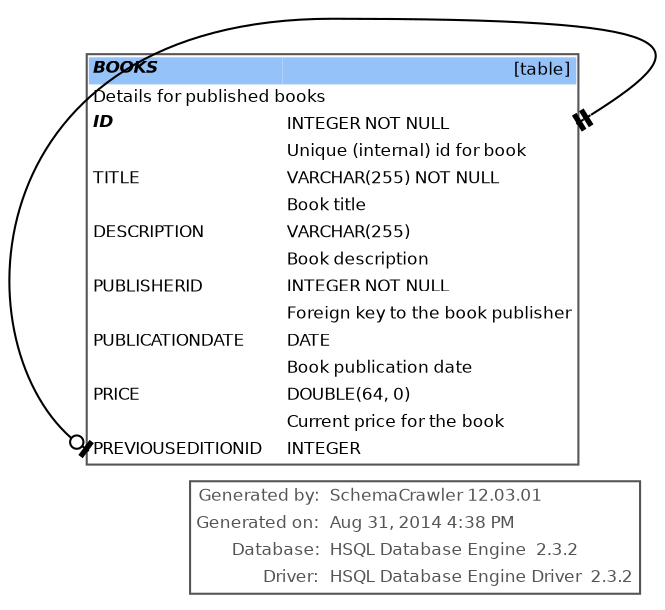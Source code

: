 digraph "SchemaCrawler_Diagram" {

  graph [
    nodesep="0.18"
    ranksep="0.46"
    rankdir="RL"
    fontname="Helvetica"
    fontsize="8"
  ];
  
  node [
    fontname="Helvetica"
    fontsize="8"
    shape="plaintext"
  ];
  
  edge [
    fontname="Helvetica"
    fontsize="8"  
    arrowsize="0.8"
  ];


  graph [fontcolor="#555555", 
    label=<
<table color="#555555" border="1" cellborder="0" cellspacing="0">
	<tr>
		<td align='right'>Generated by:</td>
		<td align='left'>SchemaCrawler 12.03.01</td>
	</tr>
	<tr>
		<td align='right'>Generated on:</td>
		<td align='left'>Aug 31, 2014 4:38 PM</td>
	</tr>
	<tr>
		<td align='right'>Database:</td>
		<td align='left'>HSQL Database Engine  2.3.2</td>
	</tr>
	<tr>
		<td align='right'>Driver:</td>
		<td align='left'>HSQL Database Engine Driver  2.3.2</td>
	</tr>
      </table>    >
    labeljust=r
    labelloc=b
  ];

  /* PUBLIC.BOOKS.BOOKS -=-=-=-=-=-=-=-=-=-=-=-=-=- */
  "books_afd2ba21" [
    label=<
      <table border="1" cellborder="0" cellpadding="2" cellspacing="0" bgcolor="white" color="#555555">
	<tr>
		<td colspan='2' bgcolor='#96C2FA' align='left'><b><i>BOOKS</i></b></td>
		<td bgcolor='#96C2FA' align='right'>[table]</td>
	</tr>
	<tr>
		<td colspan='3' align='left'>Details for published books</td>
	</tr>
	<tr>
		<td port='id_bb8abc08.start' align='left'><b><i>ID</i></b></td>
		<td align='left'> </td>
		<td port='id_bb8abc08.end' align='left'>INTEGER NOT NULL</td>
	</tr>
	<tr>
		<td align='left'></td>
		<td align='left'> </td>
		<td align='left'>Unique (internal) id for book</td>
	</tr>
	<tr>
		<td port='title_764df42b.start' align='left'>TITLE</td>
		<td align='left'> </td>
		<td port='title_764df42b.end' align='left'>VARCHAR(255) NOT NULL</td>
	</tr>
	<tr>
		<td align='left'></td>
		<td align='left'> </td>
		<td align='left'>Book title</td>
	</tr>
	<tr>
		<td port='description_f1e45f8f.start' align='left'>DESCRIPTION</td>
		<td align='left'> </td>
		<td port='description_f1e45f8f.end' align='left'>VARCHAR(255)</td>
	</tr>
	<tr>
		<td align='left'></td>
		<td align='left'> </td>
		<td align='left'>Book description</td>
	</tr>
	<tr>
		<td port='publisherid_3413fbaa.start' align='left'>PUBLISHERID</td>
		<td align='left'> </td>
		<td port='publisherid_3413fbaa.end' align='left'>INTEGER NOT NULL</td>
	</tr>
	<tr>
		<td align='left'></td>
		<td align='left'> </td>
		<td align='left'>Foreign key to the book publisher</td>
	</tr>
	<tr>
		<td port='publicationdate_bf876ded.start' align='left'>PUBLICATIONDATE</td>
		<td align='left'> </td>
		<td port='publicationdate_bf876ded.end' align='left'>DATE</td>
	</tr>
	<tr>
		<td align='left'></td>
		<td align='left'> </td>
		<td align='left'>Book publication date</td>
	</tr>
	<tr>
		<td port='price_7619831c.start' align='left'>PRICE</td>
		<td align='left'> </td>
		<td port='price_7619831c.end' align='left'>DOUBLE(64, 0)</td>
	</tr>
	<tr>
		<td align='left'></td>
		<td align='left'> </td>
		<td align='left'>Current price for the book</td>
	</tr>
	<tr>
		<td port='previouseditionid_8c50cb95.start' align='left'>PREVIOUSEDITIONID</td>
		<td align='left'> </td>
		<td port='previouseditionid_8c50cb95.end' align='left'>INTEGER</td>
	</tr>
      </table>
    >
  ];

  "books_afd2ba21":"previouseditionid_8c50cb95.start":w -> "books_afd2ba21":"id_bb8abc08.end":e [label=<> style="solid" dir="both" arrowhead="teetee" arrowtail="teeodot"];


}
